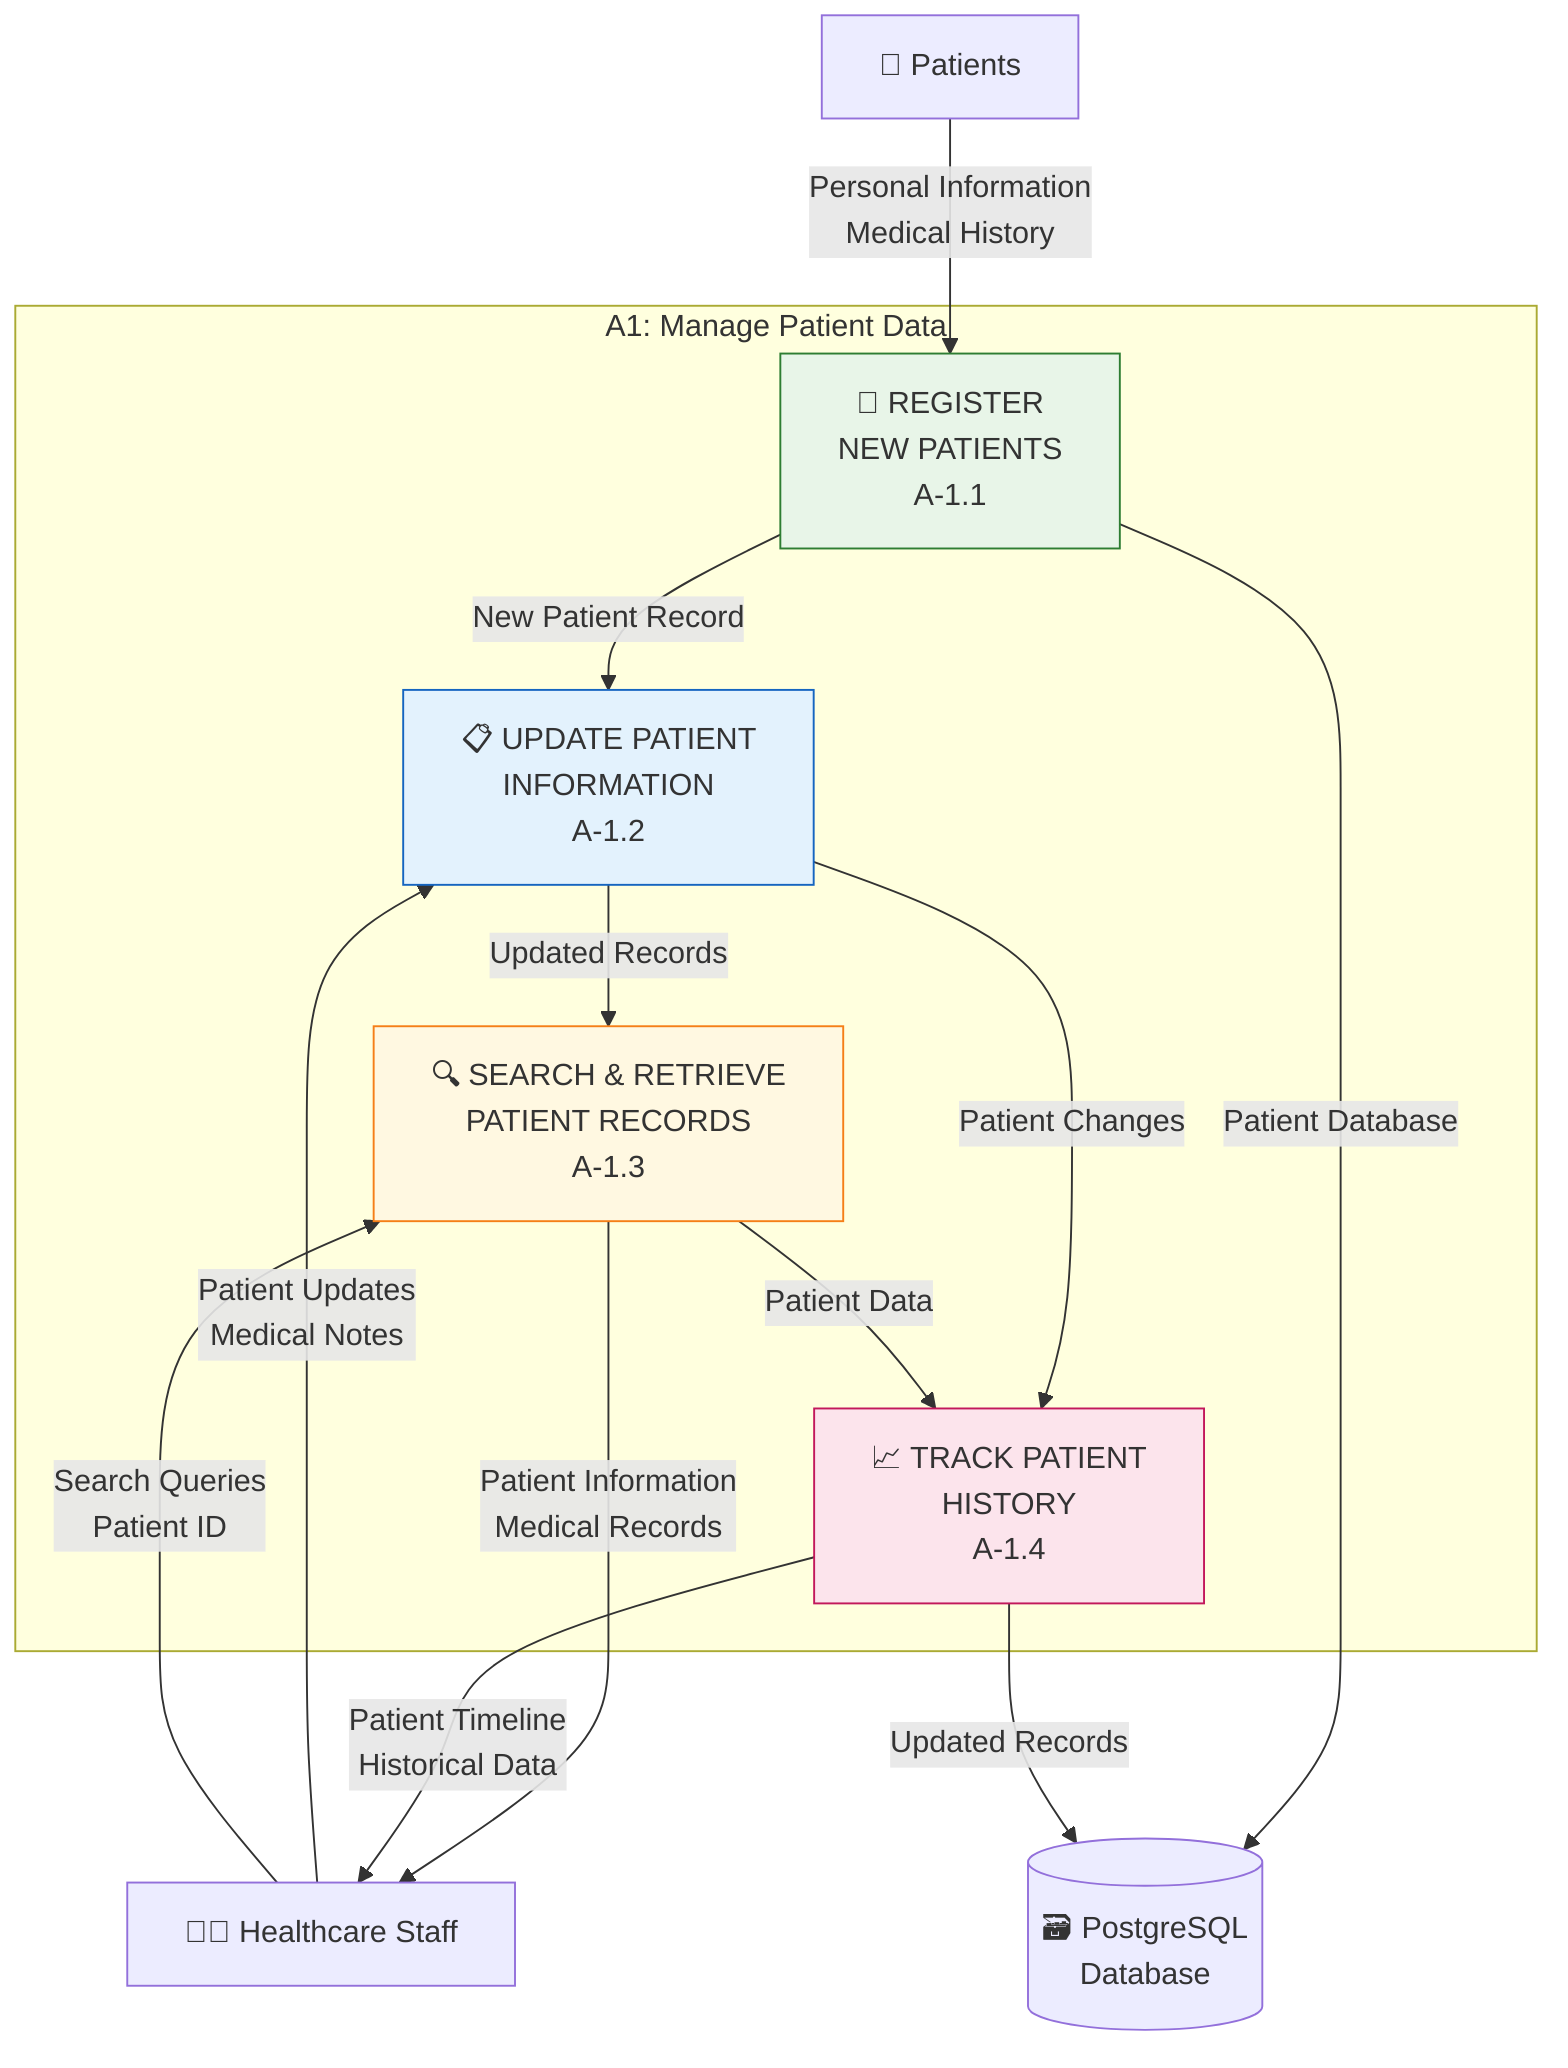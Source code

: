 graph TB
    subgraph "A1: Manage Patient Data"
        A11[📝 REGISTER<br/>NEW PATIENTS<br/>A-1.1]
        A12[📋 UPDATE PATIENT<br/>INFORMATION<br/>A-1.2]
        A13[🔍 SEARCH & RETRIEVE<br/>PATIENT RECORDS<br/>A-1.3]
        A14[📈 TRACK PATIENT<br/>HISTORY<br/>A-1.4]
    end

    %% External inputs
    DOC[👨‍⚕️ Healthcare Staff]
    PAT[👥 Patients]
    DB[(🗃️ PostgreSQL<br/>Database)]

    %% Inputs
    PAT -->|Personal Information<br/>Medical History| A11
    DOC -->|Patient Updates<br/>Medical Notes| A12
    DOC -->|Search Queries<br/>Patient ID| A13

    %% Inter-function flows
    A11 -->|New Patient Record| A12
    A11 -->|Patient Database| DB
    A12 -->|Updated Records| A13
    A12 -->|Patient Changes| A14
    A13 -->|Patient Data| A14

    %% Outputs
    A13 -->|Patient Information<br/>Medical Records| DOC
    A14 -->|Patient Timeline<br/>Historical Data| DOC
    A14 -->|Updated Records| DB

    style A11 fill:#e8f5e8,stroke:#2e7d32
    style A12 fill:#e3f2fd,stroke:#1565c0
    style A13 fill:#fff8e1,stroke:#f57f17
    style A14 fill:#fce4ec,stroke:#c2185b